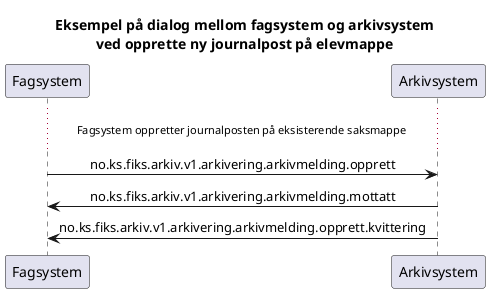 @startuml
skinparam sequenceMessageAlign center 

title "Eksempel på dialog mellom fagsystem og arkivsystem\nved opprette ny journalpost på elevmappe"


participant Fagsystem as "Fagsystem"
participant Arkivsystem as "Arkivsystem"

...Fagsystem oppretter journalposten på eksisterende saksmappe ...
Fagsystem -> Arkivsystem : no.ks.fiks.arkiv.v1.arkivering.arkivmelding.opprett
Fagsystem <- Arkivsystem : no.ks.fiks.arkiv.v1.arkivering.arkivmelding.mottatt
Fagsystem <- Arkivsystem : no.ks.fiks.arkiv.v1.arkivering.arkivmelding.opprett.kvittering
@enduml